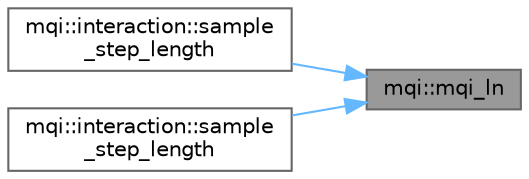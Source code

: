digraph "mqi::mqi_ln"
{
 // LATEX_PDF_SIZE
  bgcolor="transparent";
  edge [fontname=Helvetica,fontsize=10,labelfontname=Helvetica,labelfontsize=10];
  node [fontname=Helvetica,fontsize=10,shape=box,height=0.2,width=0.4];
  rankdir="RL";
  Node1 [id="Node000001",label="mqi::mqi_ln",height=0.2,width=0.4,color="gray40", fillcolor="grey60", style="filled", fontcolor="black",tooltip="Calculates the natural logarithm. Wrapper for log (double) or logf (float)."];
  Node1 -> Node2 [id="edge1_Node000001_Node000002",dir="back",color="steelblue1",style="solid",tooltip=" "];
  Node2 [id="Node000002",label="mqi::interaction::sample\l_step_length",height=0.2,width=0.4,color="grey40", fillcolor="white", style="filled",URL="$classmqi_1_1interaction.html#abd12877853785892a5691a4fab3e1c84",tooltip="Samples a step length given a pre-calculated cross-section."];
  Node1 -> Node3 [id="edge2_Node000001_Node000003",dir="back",color="steelblue1",style="solid",tooltip=" "];
  Node3 [id="Node000003",label="mqi::interaction::sample\l_step_length",height=0.2,width=0.4,color="grey40", fillcolor="white", style="filled",URL="$classmqi_1_1interaction.html#a98f3828dac7d33b98136496e0f2ba01f",tooltip="Samples a step length based on the interaction's cross-section."];
}
